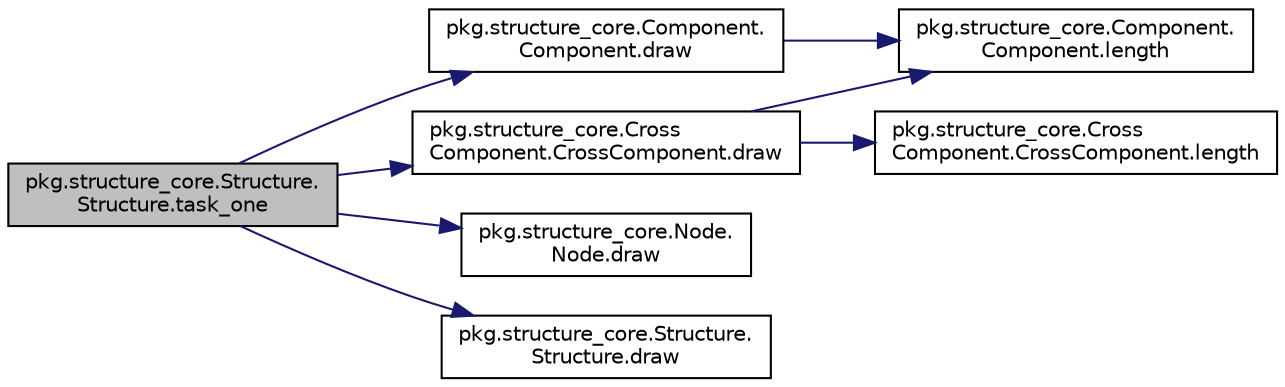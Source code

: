 digraph "pkg.structure_core.Structure.Structure.task_one"
{
  edge [fontname="Helvetica",fontsize="10",labelfontname="Helvetica",labelfontsize="10"];
  node [fontname="Helvetica",fontsize="10",shape=record];
  rankdir="LR";
  Node16 [label="pkg.structure_core.Structure.\lStructure.task_one",height=0.2,width=0.4,color="black", fillcolor="grey75", style="filled", fontcolor="black"];
  Node16 -> Node17 [color="midnightblue",fontsize="10",style="solid",fontname="Helvetica"];
  Node17 [label="pkg.structure_core.Component.\lComponent.draw",height=0.2,width=0.4,color="black", fillcolor="white", style="filled",URL="$classpkg_1_1structure__core_1_1_component_1_1_component.html#a9a09e278aa5253dba3779b780a6922d8"];
  Node17 -> Node18 [color="midnightblue",fontsize="10",style="solid",fontname="Helvetica"];
  Node18 [label="pkg.structure_core.Component.\lComponent.length",height=0.2,width=0.4,color="black", fillcolor="white", style="filled",URL="$classpkg_1_1structure__core_1_1_component_1_1_component.html#a905405a0cb01e1ad116ca22282f77f8c"];
  Node16 -> Node19 [color="midnightblue",fontsize="10",style="solid",fontname="Helvetica"];
  Node19 [label="pkg.structure_core.Cross\lComponent.CrossComponent.draw",height=0.2,width=0.4,color="black", fillcolor="white", style="filled",URL="$classpkg_1_1structure__core_1_1_cross_component_1_1_cross_component.html#a8e577d6866b7e08b42a84851da6f8097"];
  Node19 -> Node18 [color="midnightblue",fontsize="10",style="solid",fontname="Helvetica"];
  Node19 -> Node20 [color="midnightblue",fontsize="10",style="solid",fontname="Helvetica"];
  Node20 [label="pkg.structure_core.Cross\lComponent.CrossComponent.length",height=0.2,width=0.4,color="black", fillcolor="white", style="filled",URL="$classpkg_1_1structure__core_1_1_cross_component_1_1_cross_component.html#adcef5b19aeaea2fc90babfbd473be8ef"];
  Node16 -> Node21 [color="midnightblue",fontsize="10",style="solid",fontname="Helvetica"];
  Node21 [label="pkg.structure_core.Node.\lNode.draw",height=0.2,width=0.4,color="black", fillcolor="white", style="filled",URL="$classpkg_1_1structure__core_1_1_node_1_1_node.html#a7cc4901b87b2a3c5273d95cb77cf5313"];
  Node16 -> Node22 [color="midnightblue",fontsize="10",style="solid",fontname="Helvetica"];
  Node22 [label="pkg.structure_core.Structure.\lStructure.draw",height=0.2,width=0.4,color="black", fillcolor="white", style="filled",URL="$classpkg_1_1structure__core_1_1_structure_1_1_structure.html#a551bc688cbf7fee5fa7fab66c76c2e23"];
}
